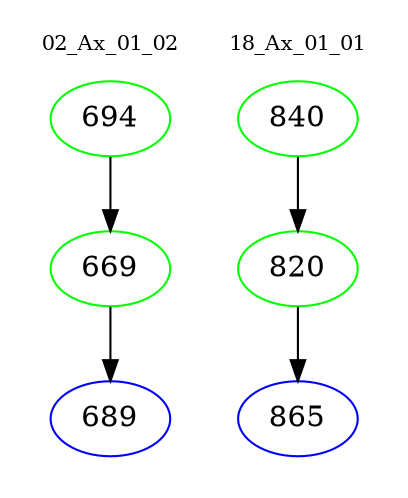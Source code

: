 digraph{
subgraph cluster_0 {
color = white
label = "02_Ax_01_02";
fontsize=10;
T0_694 [label="694", color="green"]
T0_694 -> T0_669 [color="black"]
T0_669 [label="669", color="green"]
T0_669 -> T0_689 [color="black"]
T0_689 [label="689", color="blue"]
}
subgraph cluster_1 {
color = white
label = "18_Ax_01_01";
fontsize=10;
T1_840 [label="840", color="green"]
T1_840 -> T1_820 [color="black"]
T1_820 [label="820", color="green"]
T1_820 -> T1_865 [color="black"]
T1_865 [label="865", color="blue"]
}
}
